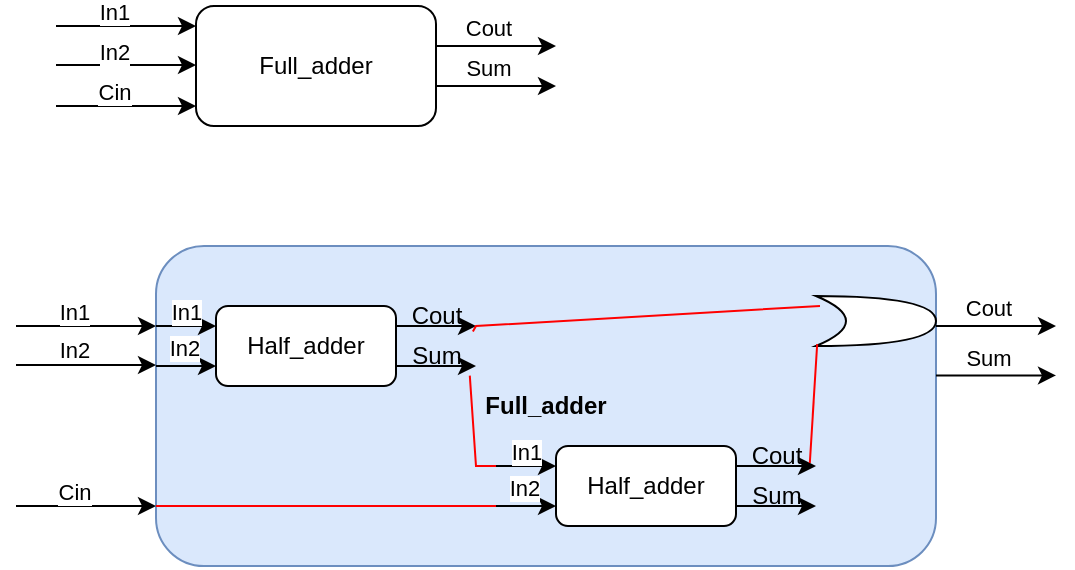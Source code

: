 <mxfile version="24.7.7">
  <diagram name="Page-1" id="b8E182peJ3MSCpdeyeZe">
    <mxGraphModel dx="881" dy="582" grid="1" gridSize="10" guides="1" tooltips="1" connect="1" arrows="1" fold="1" page="1" pageScale="1" pageWidth="850" pageHeight="1100" math="0" shadow="0">
      <root>
        <mxCell id="0" />
        <mxCell id="1" parent="0" />
        <mxCell id="ojcKFUnHTkqtQyUN_cQc-76" value="&lt;div style=&quot;&quot;&gt;&lt;b style=&quot;background-color: initial;&quot;&gt;Full_adder&lt;/b&gt;&lt;/div&gt;" style="rounded=1;whiteSpace=wrap;html=1;fillColor=#dae8fc;strokeColor=#6c8ebf;align=center;" vertex="1" parent="1">
          <mxGeometry x="260" y="270" width="390" height="160" as="geometry" />
        </mxCell>
        <mxCell id="lwuQL8BFeVN2L0Fn4tVh-1" style="edgeStyle=orthogonalEdgeStyle;rounded=0;orthogonalLoop=1;jettySize=auto;html=1;exitX=1;exitY=0.5;exitDx=0;exitDy=0;" parent="1" edge="1">
          <mxGeometry relative="1" as="geometry">
            <mxPoint x="460" y="170" as="targetPoint" />
            <mxPoint x="400" y="170" as="sourcePoint" />
          </mxGeometry>
        </mxCell>
        <mxCell id="lwuQL8BFeVN2L0Fn4tVh-2" value="Cout" style="edgeLabel;html=1;align=center;verticalAlign=middle;resizable=0;points=[];" parent="lwuQL8BFeVN2L0Fn4tVh-1" vertex="1" connectable="0">
          <mxGeometry x="-0.152" y="9" relative="1" as="geometry">
            <mxPoint as="offset" />
          </mxGeometry>
        </mxCell>
        <mxCell id="lwuQL8BFeVN2L0Fn4tVh-3" value="Full_adder" style="rounded=1;whiteSpace=wrap;html=1;" parent="1" vertex="1">
          <mxGeometry x="280" y="150" width="120" height="60" as="geometry" />
        </mxCell>
        <mxCell id="lwuQL8BFeVN2L0Fn4tVh-4" value="" style="endArrow=classic;html=1;rounded=0;" parent="1" edge="1">
          <mxGeometry width="50" height="50" relative="1" as="geometry">
            <mxPoint x="210" y="179.5" as="sourcePoint" />
            <mxPoint x="280" y="179.5" as="targetPoint" />
          </mxGeometry>
        </mxCell>
        <mxCell id="lwuQL8BFeVN2L0Fn4tVh-5" value="In2" style="edgeLabel;html=1;align=center;verticalAlign=middle;resizable=0;points=[];" parent="lwuQL8BFeVN2L0Fn4tVh-4" vertex="1" connectable="0">
          <mxGeometry x="-0.181" y="7" relative="1" as="geometry">
            <mxPoint as="offset" />
          </mxGeometry>
        </mxCell>
        <mxCell id="lwuQL8BFeVN2L0Fn4tVh-11" value="" style="endArrow=classic;html=1;rounded=0;" parent="1" edge="1">
          <mxGeometry width="50" height="50" relative="1" as="geometry">
            <mxPoint x="210" y="160" as="sourcePoint" />
            <mxPoint x="280" y="160" as="targetPoint" />
          </mxGeometry>
        </mxCell>
        <mxCell id="lwuQL8BFeVN2L0Fn4tVh-12" value="In1" style="edgeLabel;html=1;align=center;verticalAlign=middle;resizable=0;points=[];" parent="lwuQL8BFeVN2L0Fn4tVh-11" vertex="1" connectable="0">
          <mxGeometry x="-0.181" y="7" relative="1" as="geometry">
            <mxPoint as="offset" />
          </mxGeometry>
        </mxCell>
        <mxCell id="ojcKFUnHTkqtQyUN_cQc-4" style="edgeStyle=orthogonalEdgeStyle;rounded=0;orthogonalLoop=1;jettySize=auto;html=1;exitX=1;exitY=0.5;exitDx=0;exitDy=0;" edge="1" parent="1">
          <mxGeometry relative="1" as="geometry">
            <mxPoint x="460" y="190" as="targetPoint" />
            <mxPoint x="400" y="190" as="sourcePoint" />
          </mxGeometry>
        </mxCell>
        <mxCell id="ojcKFUnHTkqtQyUN_cQc-5" value="Sum" style="edgeLabel;html=1;align=center;verticalAlign=middle;resizable=0;points=[];" vertex="1" connectable="0" parent="ojcKFUnHTkqtQyUN_cQc-4">
          <mxGeometry x="-0.152" y="9" relative="1" as="geometry">
            <mxPoint as="offset" />
          </mxGeometry>
        </mxCell>
        <mxCell id="ojcKFUnHTkqtQyUN_cQc-6" value="" style="endArrow=classic;html=1;rounded=0;" edge="1" parent="1">
          <mxGeometry width="50" height="50" relative="1" as="geometry">
            <mxPoint x="210" y="200" as="sourcePoint" />
            <mxPoint x="280" y="200" as="targetPoint" />
          </mxGeometry>
        </mxCell>
        <mxCell id="ojcKFUnHTkqtQyUN_cQc-7" value="Cin" style="edgeLabel;html=1;align=center;verticalAlign=middle;resizable=0;points=[];" vertex="1" connectable="0" parent="ojcKFUnHTkqtQyUN_cQc-6">
          <mxGeometry x="-0.181" y="7" relative="1" as="geometry">
            <mxPoint as="offset" />
          </mxGeometry>
        </mxCell>
        <mxCell id="ojcKFUnHTkqtQyUN_cQc-9" style="edgeStyle=orthogonalEdgeStyle;rounded=0;orthogonalLoop=1;jettySize=auto;html=1;exitX=1;exitY=0.5;exitDx=0;exitDy=0;" edge="1" parent="1">
          <mxGeometry relative="1" as="geometry">
            <mxPoint x="710" y="310" as="targetPoint" />
            <mxPoint x="650" y="310" as="sourcePoint" />
          </mxGeometry>
        </mxCell>
        <mxCell id="ojcKFUnHTkqtQyUN_cQc-10" value="Cout" style="edgeLabel;html=1;align=center;verticalAlign=middle;resizable=0;points=[];" vertex="1" connectable="0" parent="ojcKFUnHTkqtQyUN_cQc-9">
          <mxGeometry x="-0.152" y="9" relative="1" as="geometry">
            <mxPoint as="offset" />
          </mxGeometry>
        </mxCell>
        <mxCell id="ojcKFUnHTkqtQyUN_cQc-11" value="Half&lt;span style=&quot;background-color: initial;&quot;&gt;_adder&lt;/span&gt;" style="rounded=1;whiteSpace=wrap;html=1;" vertex="1" parent="1">
          <mxGeometry x="290" y="300" width="90" height="40" as="geometry" />
        </mxCell>
        <mxCell id="ojcKFUnHTkqtQyUN_cQc-12" value="" style="endArrow=classic;html=1;rounded=0;" edge="1" parent="1">
          <mxGeometry width="50" height="50" relative="1" as="geometry">
            <mxPoint x="190" y="329.5" as="sourcePoint" />
            <mxPoint x="260" y="329.5" as="targetPoint" />
          </mxGeometry>
        </mxCell>
        <mxCell id="ojcKFUnHTkqtQyUN_cQc-13" value="In2" style="edgeLabel;html=1;align=center;verticalAlign=middle;resizable=0;points=[];" vertex="1" connectable="0" parent="ojcKFUnHTkqtQyUN_cQc-12">
          <mxGeometry x="-0.181" y="7" relative="1" as="geometry">
            <mxPoint y="-1" as="offset" />
          </mxGeometry>
        </mxCell>
        <mxCell id="ojcKFUnHTkqtQyUN_cQc-14" value="" style="endArrow=classic;html=1;rounded=0;" edge="1" parent="1">
          <mxGeometry width="50" height="50" relative="1" as="geometry">
            <mxPoint x="190" y="310" as="sourcePoint" />
            <mxPoint x="260" y="310" as="targetPoint" />
          </mxGeometry>
        </mxCell>
        <mxCell id="ojcKFUnHTkqtQyUN_cQc-15" value="In1" style="edgeLabel;html=1;align=center;verticalAlign=middle;resizable=0;points=[];" vertex="1" connectable="0" parent="ojcKFUnHTkqtQyUN_cQc-14">
          <mxGeometry x="-0.181" y="7" relative="1" as="geometry">
            <mxPoint as="offset" />
          </mxGeometry>
        </mxCell>
        <mxCell id="ojcKFUnHTkqtQyUN_cQc-16" style="edgeStyle=orthogonalEdgeStyle;rounded=0;orthogonalLoop=1;jettySize=auto;html=1;exitX=1;exitY=0.5;exitDx=0;exitDy=0;" edge="1" parent="1">
          <mxGeometry relative="1" as="geometry">
            <mxPoint x="710" y="334.74" as="targetPoint" />
            <mxPoint x="650" y="334.74" as="sourcePoint" />
          </mxGeometry>
        </mxCell>
        <mxCell id="ojcKFUnHTkqtQyUN_cQc-17" value="Sum" style="edgeLabel;html=1;align=center;verticalAlign=middle;resizable=0;points=[];" vertex="1" connectable="0" parent="ojcKFUnHTkqtQyUN_cQc-16">
          <mxGeometry x="-0.152" y="9" relative="1" as="geometry">
            <mxPoint as="offset" />
          </mxGeometry>
        </mxCell>
        <mxCell id="ojcKFUnHTkqtQyUN_cQc-18" value="" style="endArrow=classic;html=1;rounded=0;" edge="1" parent="1">
          <mxGeometry width="50" height="50" relative="1" as="geometry">
            <mxPoint x="190" y="400" as="sourcePoint" />
            <mxPoint x="260" y="400" as="targetPoint" />
          </mxGeometry>
        </mxCell>
        <mxCell id="ojcKFUnHTkqtQyUN_cQc-19" value="Cin" style="edgeLabel;html=1;align=center;verticalAlign=middle;resizable=0;points=[];" vertex="1" connectable="0" parent="ojcKFUnHTkqtQyUN_cQc-18">
          <mxGeometry x="-0.181" y="7" relative="1" as="geometry">
            <mxPoint as="offset" />
          </mxGeometry>
        </mxCell>
        <mxCell id="ojcKFUnHTkqtQyUN_cQc-22" value="" style="endArrow=classic;html=1;rounded=0;" edge="1" parent="1">
          <mxGeometry width="50" height="50" relative="1" as="geometry">
            <mxPoint x="260" y="310" as="sourcePoint" />
            <mxPoint x="290" y="310" as="targetPoint" />
          </mxGeometry>
        </mxCell>
        <mxCell id="ojcKFUnHTkqtQyUN_cQc-24" value="" style="endArrow=classic;html=1;rounded=0;" edge="1" parent="1">
          <mxGeometry width="50" height="50" relative="1" as="geometry">
            <mxPoint x="260" y="330" as="sourcePoint" />
            <mxPoint x="290" y="330" as="targetPoint" />
          </mxGeometry>
        </mxCell>
        <mxCell id="ojcKFUnHTkqtQyUN_cQc-27" value="In1" style="edgeLabel;html=1;align=center;verticalAlign=middle;resizable=0;points=[];" vertex="1" connectable="0" parent="1">
          <mxGeometry x="230.001" y="320" as="geometry">
            <mxPoint x="45" y="-17" as="offset" />
          </mxGeometry>
        </mxCell>
        <mxCell id="ojcKFUnHTkqtQyUN_cQc-30" value="In2" style="edgeLabel;html=1;align=center;verticalAlign=middle;resizable=0;points=[];" vertex="1" connectable="0" parent="1">
          <mxGeometry x="330" y="350" as="geometry">
            <mxPoint x="-56" y="-29" as="offset" />
          </mxGeometry>
        </mxCell>
        <mxCell id="ojcKFUnHTkqtQyUN_cQc-31" value="" style="endArrow=classic;html=1;rounded=0;" edge="1" parent="1">
          <mxGeometry width="50" height="50" relative="1" as="geometry">
            <mxPoint x="380" y="310" as="sourcePoint" />
            <mxPoint x="420" y="310" as="targetPoint" />
          </mxGeometry>
        </mxCell>
        <mxCell id="ojcKFUnHTkqtQyUN_cQc-33" value="" style="endArrow=classic;html=1;rounded=0;" edge="1" parent="1">
          <mxGeometry width="50" height="50" relative="1" as="geometry">
            <mxPoint x="380" y="330" as="sourcePoint" />
            <mxPoint x="420" y="330" as="targetPoint" />
          </mxGeometry>
        </mxCell>
        <mxCell id="ojcKFUnHTkqtQyUN_cQc-34" value="Cout" style="text;html=1;align=center;verticalAlign=middle;resizable=0;points=[];autosize=1;strokeColor=none;fillColor=none;" vertex="1" parent="1">
          <mxGeometry x="375" y="290" width="50" height="30" as="geometry" />
        </mxCell>
        <mxCell id="ojcKFUnHTkqtQyUN_cQc-35" value="Sum" style="text;html=1;align=center;verticalAlign=middle;resizable=0;points=[];autosize=1;strokeColor=none;fillColor=none;" vertex="1" parent="1">
          <mxGeometry x="375" y="310" width="50" height="30" as="geometry" />
        </mxCell>
        <mxCell id="ojcKFUnHTkqtQyUN_cQc-61" value="Half&lt;span style=&quot;background-color: initial;&quot;&gt;_adder&lt;/span&gt;" style="rounded=1;whiteSpace=wrap;html=1;" vertex="1" parent="1">
          <mxGeometry x="460" y="370" width="90" height="40" as="geometry" />
        </mxCell>
        <mxCell id="ojcKFUnHTkqtQyUN_cQc-62" value="" style="endArrow=classic;html=1;rounded=0;" edge="1" parent="1">
          <mxGeometry width="50" height="50" relative="1" as="geometry">
            <mxPoint x="430" y="380" as="sourcePoint" />
            <mxPoint x="460" y="380" as="targetPoint" />
          </mxGeometry>
        </mxCell>
        <mxCell id="ojcKFUnHTkqtQyUN_cQc-63" value="" style="endArrow=classic;html=1;rounded=0;" edge="1" parent="1">
          <mxGeometry width="50" height="50" relative="1" as="geometry">
            <mxPoint x="430" y="400" as="sourcePoint" />
            <mxPoint x="460" y="400" as="targetPoint" />
          </mxGeometry>
        </mxCell>
        <mxCell id="ojcKFUnHTkqtQyUN_cQc-64" value="In1" style="edgeLabel;html=1;align=center;verticalAlign=middle;resizable=0;points=[];" vertex="1" connectable="0" parent="1">
          <mxGeometry x="400.001" y="390" as="geometry">
            <mxPoint x="45" y="-17" as="offset" />
          </mxGeometry>
        </mxCell>
        <mxCell id="ojcKFUnHTkqtQyUN_cQc-65" value="In2" style="edgeLabel;html=1;align=center;verticalAlign=middle;resizable=0;points=[];" vertex="1" connectable="0" parent="1">
          <mxGeometry x="500" y="420" as="geometry">
            <mxPoint x="-56" y="-29" as="offset" />
          </mxGeometry>
        </mxCell>
        <mxCell id="ojcKFUnHTkqtQyUN_cQc-66" value="" style="endArrow=classic;html=1;rounded=0;" edge="1" parent="1">
          <mxGeometry width="50" height="50" relative="1" as="geometry">
            <mxPoint x="550" y="380" as="sourcePoint" />
            <mxPoint x="590" y="380" as="targetPoint" />
          </mxGeometry>
        </mxCell>
        <mxCell id="ojcKFUnHTkqtQyUN_cQc-67" value="" style="endArrow=classic;html=1;rounded=0;" edge="1" parent="1">
          <mxGeometry width="50" height="50" relative="1" as="geometry">
            <mxPoint x="550" y="400" as="sourcePoint" />
            <mxPoint x="590" y="400" as="targetPoint" />
          </mxGeometry>
        </mxCell>
        <mxCell id="ojcKFUnHTkqtQyUN_cQc-68" value="Cout" style="text;html=1;align=center;verticalAlign=middle;resizable=0;points=[];autosize=1;strokeColor=none;fillColor=none;" vertex="1" parent="1">
          <mxGeometry x="545" y="360" width="50" height="30" as="geometry" />
        </mxCell>
        <mxCell id="ojcKFUnHTkqtQyUN_cQc-69" value="Sum" style="text;html=1;align=center;verticalAlign=middle;resizable=0;points=[];autosize=1;strokeColor=none;fillColor=none;" vertex="1" parent="1">
          <mxGeometry x="545" y="380" width="50" height="30" as="geometry" />
        </mxCell>
        <mxCell id="ojcKFUnHTkqtQyUN_cQc-70" value="" style="endArrow=none;html=1;rounded=0;strokeColor=#FF0000;" edge="1" parent="1">
          <mxGeometry width="50" height="50" relative="1" as="geometry">
            <mxPoint x="260" y="400" as="sourcePoint" />
            <mxPoint x="430" y="400" as="targetPoint" />
          </mxGeometry>
        </mxCell>
        <mxCell id="ojcKFUnHTkqtQyUN_cQc-72" value="" style="shape=xor;whiteSpace=wrap;html=1;" vertex="1" parent="1">
          <mxGeometry x="590" y="295" width="60" height="25" as="geometry" />
        </mxCell>
        <mxCell id="ojcKFUnHTkqtQyUN_cQc-73" value="" style="endArrow=none;html=1;rounded=0;exitX=0.869;exitY=0.091;exitDx=0;exitDy=0;exitPerimeter=0;strokeColor=#FF0000;" edge="1" parent="1" source="ojcKFUnHTkqtQyUN_cQc-35">
          <mxGeometry width="50" height="50" relative="1" as="geometry">
            <mxPoint x="360" y="450" as="sourcePoint" />
            <mxPoint x="592" y="300" as="targetPoint" />
            <Array as="points">
              <mxPoint x="420" y="310" />
            </Array>
          </mxGeometry>
        </mxCell>
        <mxCell id="ojcKFUnHTkqtQyUN_cQc-74" value="" style="endArrow=none;html=1;rounded=0;entryX=0.01;entryY=0.962;entryDx=0;entryDy=0;entryPerimeter=0;exitX=0.838;exitY=-0.049;exitDx=0;exitDy=0;exitPerimeter=0;strokeColor=#FF0000;" edge="1" parent="1" source="ojcKFUnHTkqtQyUN_cQc-69" target="ojcKFUnHTkqtQyUN_cQc-72">
          <mxGeometry width="50" height="50" relative="1" as="geometry">
            <mxPoint x="360" y="450" as="sourcePoint" />
            <mxPoint x="410" y="400" as="targetPoint" />
          </mxGeometry>
        </mxCell>
        <mxCell id="ojcKFUnHTkqtQyUN_cQc-75" value="" style="endArrow=none;html=1;rounded=0;entryX=0.838;entryY=0.828;entryDx=0;entryDy=0;entryPerimeter=0;strokeColor=#FF0000;" edge="1" parent="1" target="ojcKFUnHTkqtQyUN_cQc-35">
          <mxGeometry width="50" height="50" relative="1" as="geometry">
            <mxPoint x="430" y="380" as="sourcePoint" />
            <mxPoint x="410" y="400" as="targetPoint" />
            <Array as="points">
              <mxPoint x="420" y="380" />
            </Array>
          </mxGeometry>
        </mxCell>
      </root>
    </mxGraphModel>
  </diagram>
</mxfile>
